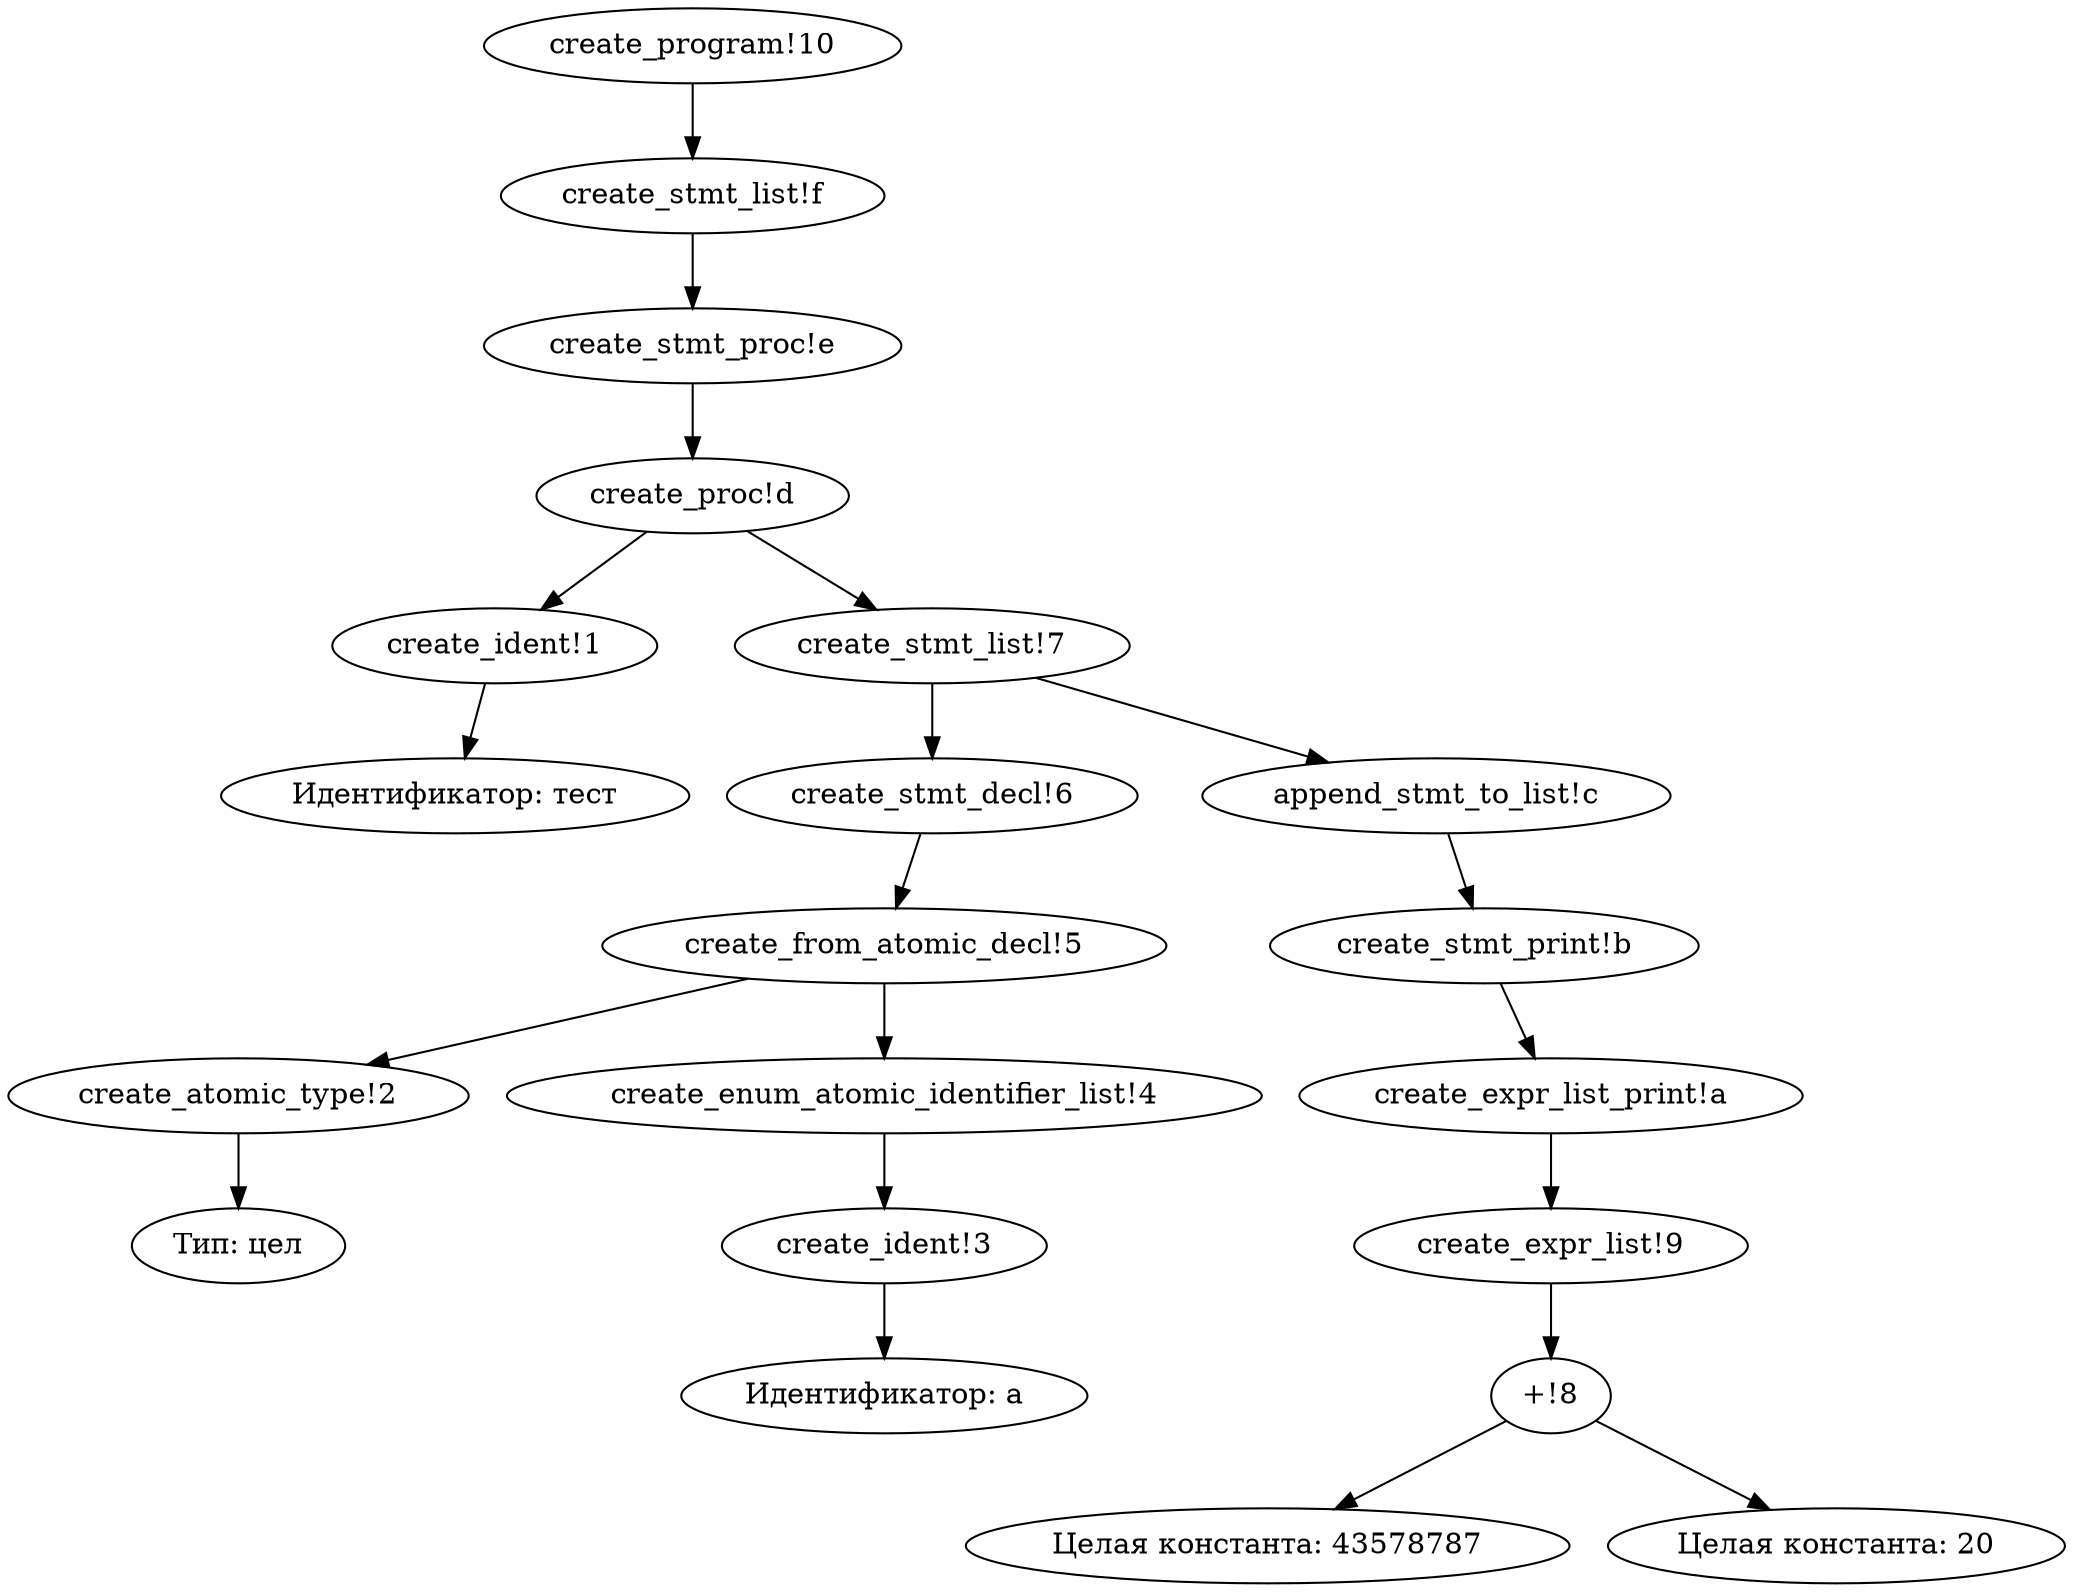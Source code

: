 digraph KumirTree {
"create_ident!1" -> "Идентификатор: тест";
"create_atomic_type!2" -> "Тип: цел";
"create_ident!3" -> "Идентификатор: a";
"create_enum_atomic_identifier_list!4" -> "create_ident!3";
"create_from_atomic_decl!5" -> "create_atomic_type!2";
"create_from_atomic_decl!5" -> "create_enum_atomic_identifier_list!4";
"create_stmt_decl!6" -> "create_from_atomic_decl!5";
"create_stmt_list!7" -> "create_stmt_decl!6";
"+!8" -> "Целая константа: 43578787";
"+!8" -> "Целая константа: 20";
"create_expr_list!9" -> "+!8";
"create_expr_list_print!a" -> "create_expr_list!9";
"create_stmt_print!b" -> "create_expr_list_print!a";
"create_stmt_list!7" -> "append_stmt_to_list!c";
"append_stmt_to_list!c" -> "create_stmt_print!b";
"create_proc!d" -> "create_ident!1";
"create_proc!d" -> "create_stmt_list!7";
"create_stmt_proc!e" -> "create_proc!d";
"create_stmt_list!f" -> "create_stmt_proc!e";
"create_program!10" -> "create_stmt_list!f";
 } 